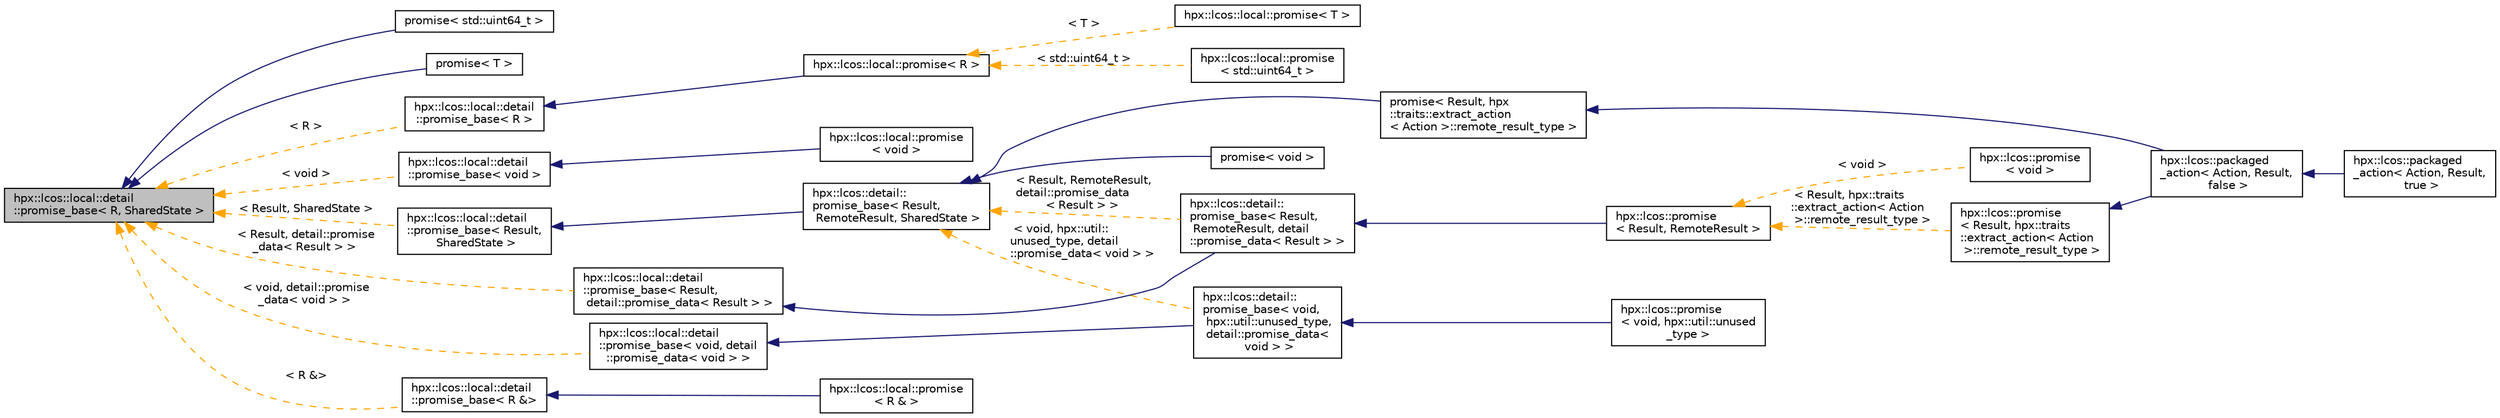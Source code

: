 digraph "hpx::lcos::local::detail::promise_base&lt; R, SharedState &gt;"
{
  edge [fontname="Helvetica",fontsize="10",labelfontname="Helvetica",labelfontsize="10"];
  node [fontname="Helvetica",fontsize="10",shape=record];
  rankdir="LR";
  Node0 [label="hpx::lcos::local::detail\l::promise_base\< R, SharedState \>",height=0.2,width=0.4,color="black", fillcolor="grey75", style="filled", fontcolor="black"];
  Node0 -> Node1 [dir="back",color="midnightblue",fontsize="10",style="solid",fontname="Helvetica"];
  Node1 [label="promise\< std::uint64_t \>",height=0.2,width=0.4,color="black", fillcolor="white", style="filled",URL="$d6/de4/classhpx_1_1lcos_1_1local_1_1promise.html"];
  Node0 -> Node2 [dir="back",color="midnightblue",fontsize="10",style="solid",fontname="Helvetica"];
  Node2 [label="promise\< T \>",height=0.2,width=0.4,color="black", fillcolor="white", style="filled",URL="$d6/de4/classhpx_1_1lcos_1_1local_1_1promise.html"];
  Node0 -> Node3 [dir="back",color="orange",fontsize="10",style="dashed",label=" \< R \>" ,fontname="Helvetica"];
  Node3 [label="hpx::lcos::local::detail\l::promise_base\< R \>",height=0.2,width=0.4,color="black", fillcolor="white", style="filled",URL="$d5/da1/classhpx_1_1lcos_1_1local_1_1detail_1_1promise__base.html"];
  Node3 -> Node4 [dir="back",color="midnightblue",fontsize="10",style="solid",fontname="Helvetica"];
  Node4 [label="hpx::lcos::local::promise\< R \>",height=0.2,width=0.4,color="black", fillcolor="white", style="filled",URL="$d6/de4/classhpx_1_1lcos_1_1local_1_1promise.html"];
  Node4 -> Node5 [dir="back",color="orange",fontsize="10",style="dashed",label=" \< T \>" ,fontname="Helvetica"];
  Node5 [label="hpx::lcos::local::promise\< T \>",height=0.2,width=0.4,color="black", fillcolor="white", style="filled",URL="$d6/de4/classhpx_1_1lcos_1_1local_1_1promise.html"];
  Node4 -> Node6 [dir="back",color="orange",fontsize="10",style="dashed",label=" \< std::uint64_t \>" ,fontname="Helvetica"];
  Node6 [label="hpx::lcos::local::promise\l\< std::uint64_t \>",height=0.2,width=0.4,color="black", fillcolor="white", style="filled",URL="$d6/de4/classhpx_1_1lcos_1_1local_1_1promise.html"];
  Node0 -> Node7 [dir="back",color="orange",fontsize="10",style="dashed",label=" \< void \>" ,fontname="Helvetica"];
  Node7 [label="hpx::lcos::local::detail\l::promise_base\< void \>",height=0.2,width=0.4,color="black", fillcolor="white", style="filled",URL="$d5/da1/classhpx_1_1lcos_1_1local_1_1detail_1_1promise__base.html"];
  Node7 -> Node8 [dir="back",color="midnightblue",fontsize="10",style="solid",fontname="Helvetica"];
  Node8 [label="hpx::lcos::local::promise\l\< void \>",height=0.2,width=0.4,color="black", fillcolor="white", style="filled",URL="$d3/dc1/classhpx_1_1lcos_1_1local_1_1promise_3_01void_01_4.html"];
  Node0 -> Node9 [dir="back",color="orange",fontsize="10",style="dashed",label=" \< Result, SharedState \>" ,fontname="Helvetica"];
  Node9 [label="hpx::lcos::local::detail\l::promise_base\< Result,\l SharedState \>",height=0.2,width=0.4,color="black", fillcolor="white", style="filled",URL="$d5/da1/classhpx_1_1lcos_1_1local_1_1detail_1_1promise__base.html"];
  Node9 -> Node10 [dir="back",color="midnightblue",fontsize="10",style="solid",fontname="Helvetica"];
  Node10 [label="hpx::lcos::detail::\lpromise_base\< Result,\l RemoteResult, SharedState \>",height=0.2,width=0.4,color="black", fillcolor="white", style="filled",URL="$d4/def/classhpx_1_1lcos_1_1detail_1_1promise__base.html"];
  Node10 -> Node11 [dir="back",color="midnightblue",fontsize="10",style="solid",fontname="Helvetica"];
  Node11 [label="promise\< Result, hpx\l::traits::extract_action\l\< Action \>::remote_result_type \>",height=0.2,width=0.4,color="black", fillcolor="white", style="filled",URL="$d1/d35/classhpx_1_1lcos_1_1promise.html"];
  Node11 -> Node12 [dir="back",color="midnightblue",fontsize="10",style="solid",fontname="Helvetica"];
  Node12 [label="hpx::lcos::packaged\l_action\< Action, Result,\l false \>",height=0.2,width=0.4,color="black", fillcolor="white", style="filled",URL="$df/da7/classhpx_1_1lcos_1_1packaged__action_3_01_action_00_01_result_00_01false_01_4.html"];
  Node12 -> Node13 [dir="back",color="midnightblue",fontsize="10",style="solid",fontname="Helvetica"];
  Node13 [label="hpx::lcos::packaged\l_action\< Action, Result,\l true \>",height=0.2,width=0.4,color="black", fillcolor="white", style="filled",URL="$db/d7f/classhpx_1_1lcos_1_1packaged__action_3_01_action_00_01_result_00_01true_01_4.html"];
  Node10 -> Node14 [dir="back",color="midnightblue",fontsize="10",style="solid",fontname="Helvetica"];
  Node14 [label="promise\< void \>",height=0.2,width=0.4,color="black", fillcolor="white", style="filled",URL="$d1/d35/classhpx_1_1lcos_1_1promise.html"];
  Node10 -> Node15 [dir="back",color="orange",fontsize="10",style="dashed",label=" \< void, hpx::util::\lunused_type, detail\l::promise_data\< void \> \>" ,fontname="Helvetica"];
  Node15 [label="hpx::lcos::detail::\lpromise_base\< void,\l hpx::util::unused_type,\l detail::promise_data\<\l void \> \>",height=0.2,width=0.4,color="black", fillcolor="white", style="filled",URL="$d4/def/classhpx_1_1lcos_1_1detail_1_1promise__base.html"];
  Node15 -> Node16 [dir="back",color="midnightblue",fontsize="10",style="solid",fontname="Helvetica"];
  Node16 [label="hpx::lcos::promise\l\< void, hpx::util::unused\l_type \>",height=0.2,width=0.4,color="black", fillcolor="white", style="filled",URL="$dd/dcb/classhpx_1_1lcos_1_1promise_3_01void_00_01hpx_1_1util_1_1unused__type_01_4.html"];
  Node10 -> Node17 [dir="back",color="orange",fontsize="10",style="dashed",label=" \< Result, RemoteResult,\l detail::promise_data\l\< Result \> \>" ,fontname="Helvetica"];
  Node17 [label="hpx::lcos::detail::\lpromise_base\< Result,\l RemoteResult, detail\l::promise_data\< Result \> \>",height=0.2,width=0.4,color="black", fillcolor="white", style="filled",URL="$d4/def/classhpx_1_1lcos_1_1detail_1_1promise__base.html"];
  Node17 -> Node18 [dir="back",color="midnightblue",fontsize="10",style="solid",fontname="Helvetica"];
  Node18 [label="hpx::lcos::promise\l\< Result, RemoteResult \>",height=0.2,width=0.4,color="black", fillcolor="white", style="filled",URL="$d1/d35/classhpx_1_1lcos_1_1promise.html"];
  Node18 -> Node19 [dir="back",color="orange",fontsize="10",style="dashed",label=" \< Result, hpx::traits\l::extract_action\< Action\l \>::remote_result_type \>" ,fontname="Helvetica"];
  Node19 [label="hpx::lcos::promise\l\< Result, hpx::traits\l::extract_action\< Action\l \>::remote_result_type \>",height=0.2,width=0.4,color="black", fillcolor="white", style="filled",URL="$d1/d35/classhpx_1_1lcos_1_1promise.html"];
  Node19 -> Node12 [dir="back",color="midnightblue",fontsize="10",style="solid",fontname="Helvetica"];
  Node18 -> Node20 [dir="back",color="orange",fontsize="10",style="dashed",label=" \< void \>" ,fontname="Helvetica"];
  Node20 [label="hpx::lcos::promise\l\< void \>",height=0.2,width=0.4,color="black", fillcolor="white", style="filled",URL="$d1/d35/classhpx_1_1lcos_1_1promise.html"];
  Node0 -> Node21 [dir="back",color="orange",fontsize="10",style="dashed",label=" \< void, detail::promise\l_data\< void \> \>" ,fontname="Helvetica"];
  Node21 [label="hpx::lcos::local::detail\l::promise_base\< void, detail\l::promise_data\< void \> \>",height=0.2,width=0.4,color="black", fillcolor="white", style="filled",URL="$d5/da1/classhpx_1_1lcos_1_1local_1_1detail_1_1promise__base.html"];
  Node21 -> Node15 [dir="back",color="midnightblue",fontsize="10",style="solid",fontname="Helvetica"];
  Node0 -> Node22 [dir="back",color="orange",fontsize="10",style="dashed",label=" \< R &\>" ,fontname="Helvetica"];
  Node22 [label="hpx::lcos::local::detail\l::promise_base\< R &\>",height=0.2,width=0.4,color="black", fillcolor="white", style="filled",URL="$d5/da1/classhpx_1_1lcos_1_1local_1_1detail_1_1promise__base.html"];
  Node22 -> Node23 [dir="back",color="midnightblue",fontsize="10",style="solid",fontname="Helvetica"];
  Node23 [label="hpx::lcos::local::promise\l\< R & \>",height=0.2,width=0.4,color="black", fillcolor="white", style="filled",URL="$df/dba/classhpx_1_1lcos_1_1local_1_1promise_3_01_r_01_6_01_4.html"];
  Node0 -> Node24 [dir="back",color="orange",fontsize="10",style="dashed",label=" \< Result, detail::promise\l_data\< Result \> \>" ,fontname="Helvetica"];
  Node24 [label="hpx::lcos::local::detail\l::promise_base\< Result,\l detail::promise_data\< Result \> \>",height=0.2,width=0.4,color="black", fillcolor="white", style="filled",URL="$d5/da1/classhpx_1_1lcos_1_1local_1_1detail_1_1promise__base.html"];
  Node24 -> Node17 [dir="back",color="midnightblue",fontsize="10",style="solid",fontname="Helvetica"];
}
